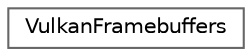 digraph "Иерархия классов. Графический вид."
{
 // LATEX_PDF_SIZE
  bgcolor="transparent";
  edge [fontname=Helvetica,fontsize=10,labelfontname=Helvetica,labelfontsize=10];
  node [fontname=Helvetica,fontsize=10,shape=box,height=0.2,width=0.4];
  rankdir="LR";
  Node0 [id="Node000000",label="VulkanFramebuffers",height=0.2,width=0.4,color="grey40", fillcolor="white", style="filled",URL="$class_vulkan_framebuffers.html",tooltip=" "];
}
